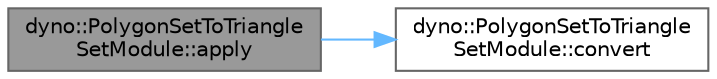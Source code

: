 digraph "dyno::PolygonSetToTriangleSetModule::apply"
{
 // LATEX_PDF_SIZE
  bgcolor="transparent";
  edge [fontname=Helvetica,fontsize=10,labelfontname=Helvetica,labelfontsize=10];
  node [fontname=Helvetica,fontsize=10,shape=box,height=0.2,width=0.4];
  rankdir="LR";
  Node1 [id="Node000001",label="dyno::PolygonSetToTriangle\lSetModule::apply",height=0.2,width=0.4,color="gray40", fillcolor="grey60", style="filled", fontcolor="black",tooltip=" "];
  Node1 -> Node2 [id="edge1_Node000001_Node000002",color="steelblue1",style="solid",tooltip=" "];
  Node2 [id="Node000002",label="dyno::PolygonSetToTriangle\lSetModule::convert",height=0.2,width=0.4,color="grey40", fillcolor="white", style="filled",URL="$classdyno_1_1_polygon_set_to_triangle_set_module.html#a5e217e218a6a4953709ac36d0c957a7d",tooltip=" "];
}
